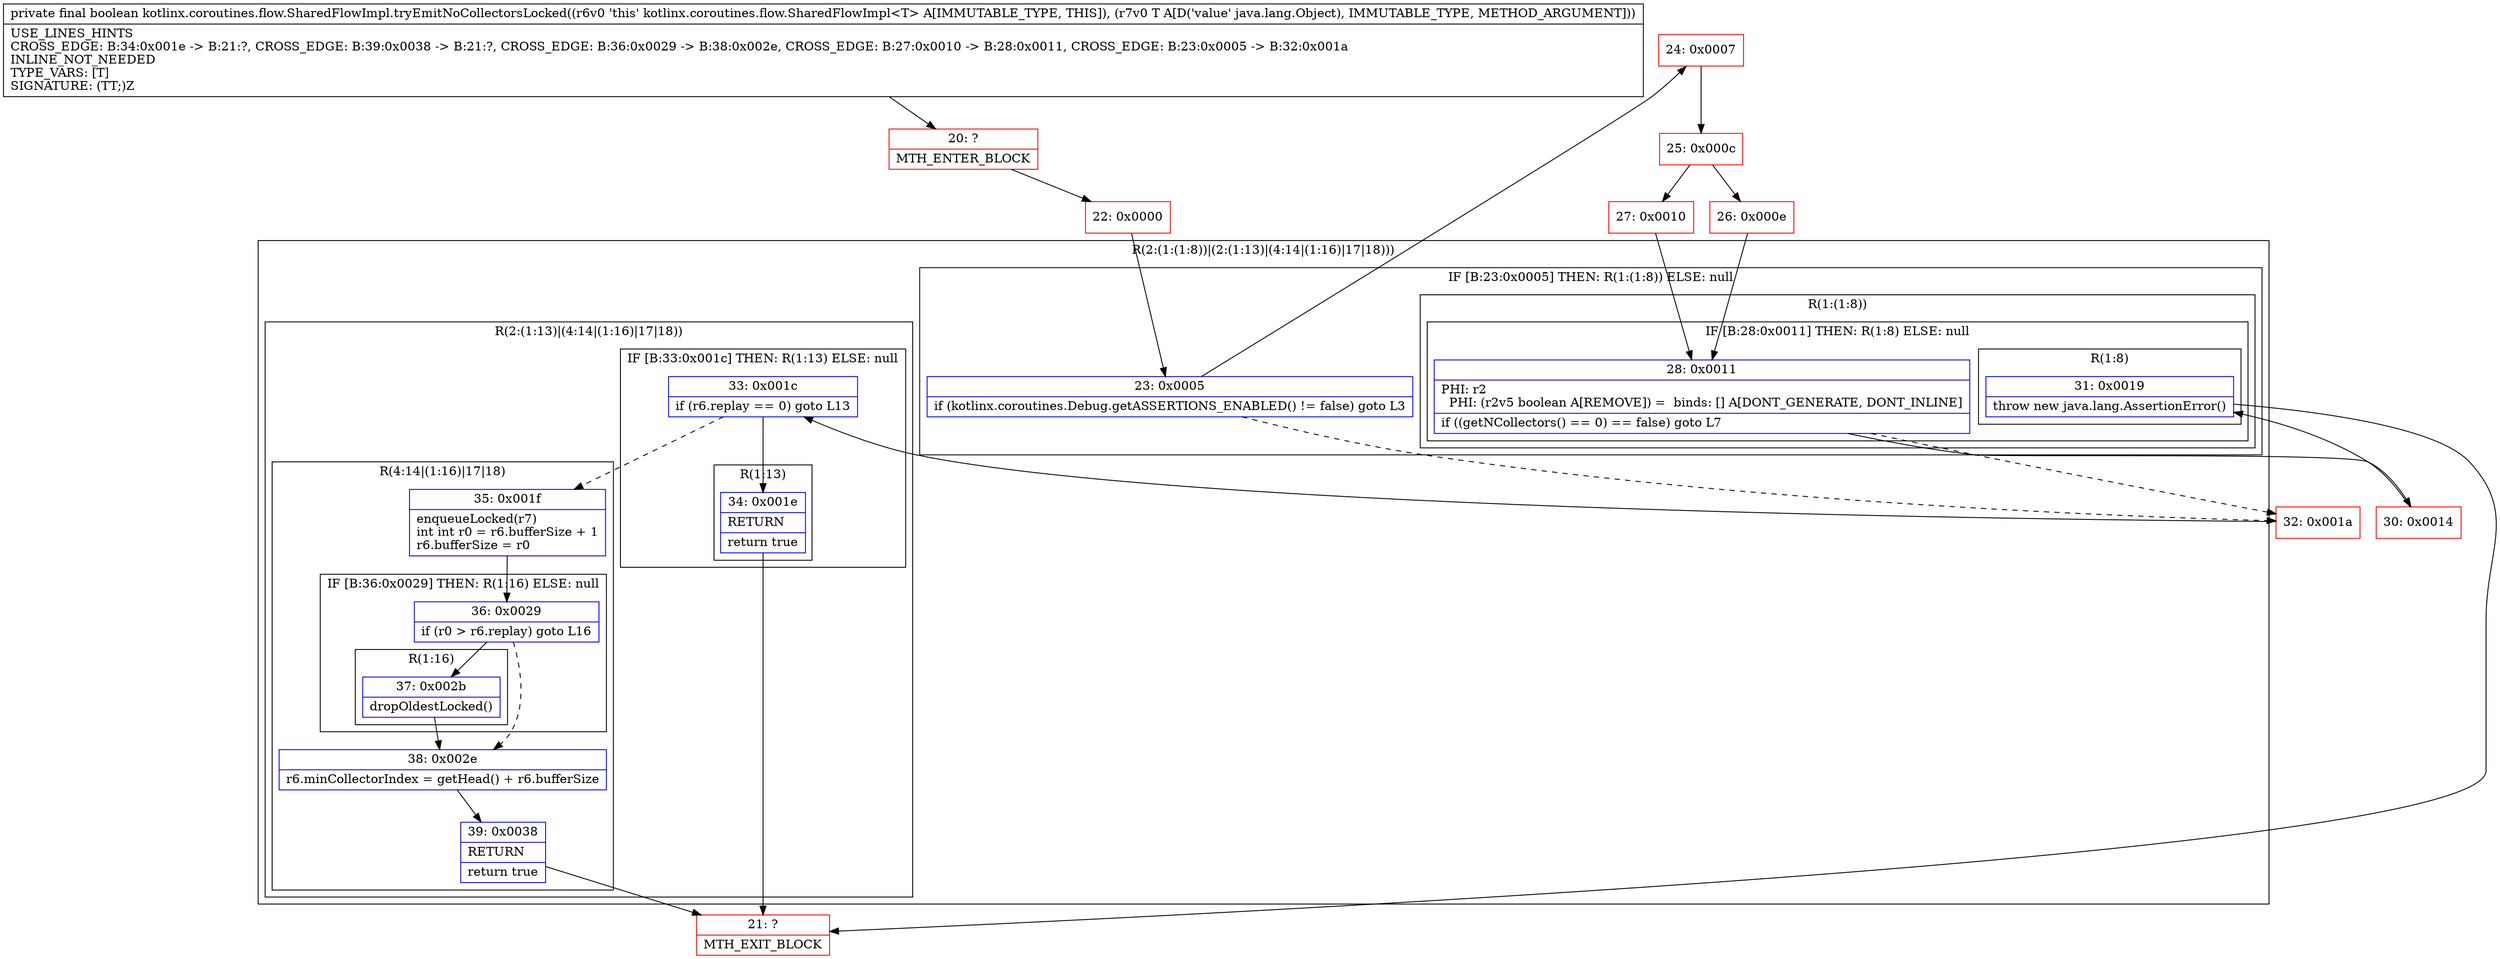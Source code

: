 digraph "CFG forkotlinx.coroutines.flow.SharedFlowImpl.tryEmitNoCollectorsLocked(Ljava\/lang\/Object;)Z" {
subgraph cluster_Region_799130292 {
label = "R(2:(1:(1:8))|(2:(1:13)|(4:14|(1:16)|17|18)))";
node [shape=record,color=blue];
subgraph cluster_IfRegion_938748078 {
label = "IF [B:23:0x0005] THEN: R(1:(1:8)) ELSE: null";
node [shape=record,color=blue];
Node_23 [shape=record,label="{23\:\ 0x0005|if (kotlinx.coroutines.Debug.getASSERTIONS_ENABLED() != false) goto L3\l}"];
subgraph cluster_Region_325378230 {
label = "R(1:(1:8))";
node [shape=record,color=blue];
subgraph cluster_IfRegion_11971687 {
label = "IF [B:28:0x0011] THEN: R(1:8) ELSE: null";
node [shape=record,color=blue];
Node_28 [shape=record,label="{28\:\ 0x0011|PHI: r2 \l  PHI: (r2v5 boolean A[REMOVE]) =  binds: [] A[DONT_GENERATE, DONT_INLINE]\l|if ((getNCollectors() == 0) == false) goto L7\l}"];
subgraph cluster_Region_555969191 {
label = "R(1:8)";
node [shape=record,color=blue];
Node_31 [shape=record,label="{31\:\ 0x0019|throw new java.lang.AssertionError()\l}"];
}
}
}
}
subgraph cluster_Region_931436405 {
label = "R(2:(1:13)|(4:14|(1:16)|17|18))";
node [shape=record,color=blue];
subgraph cluster_IfRegion_64073827 {
label = "IF [B:33:0x001c] THEN: R(1:13) ELSE: null";
node [shape=record,color=blue];
Node_33 [shape=record,label="{33\:\ 0x001c|if (r6.replay == 0) goto L13\l}"];
subgraph cluster_Region_909238762 {
label = "R(1:13)";
node [shape=record,color=blue];
Node_34 [shape=record,label="{34\:\ 0x001e|RETURN\l|return true\l}"];
}
}
subgraph cluster_Region_667677595 {
label = "R(4:14|(1:16)|17|18)";
node [shape=record,color=blue];
Node_35 [shape=record,label="{35\:\ 0x001f|enqueueLocked(r7)\lint int r0 = r6.bufferSize + 1\lr6.bufferSize = r0\l}"];
subgraph cluster_IfRegion_1540762496 {
label = "IF [B:36:0x0029] THEN: R(1:16) ELSE: null";
node [shape=record,color=blue];
Node_36 [shape=record,label="{36\:\ 0x0029|if (r0 \> r6.replay) goto L16\l}"];
subgraph cluster_Region_217961433 {
label = "R(1:16)";
node [shape=record,color=blue];
Node_37 [shape=record,label="{37\:\ 0x002b|dropOldestLocked()\l}"];
}
}
Node_38 [shape=record,label="{38\:\ 0x002e|r6.minCollectorIndex = getHead() + r6.bufferSize\l}"];
Node_39 [shape=record,label="{39\:\ 0x0038|RETURN\l|return true\l}"];
}
}
}
Node_20 [shape=record,color=red,label="{20\:\ ?|MTH_ENTER_BLOCK\l}"];
Node_22 [shape=record,color=red,label="{22\:\ 0x0000}"];
Node_24 [shape=record,color=red,label="{24\:\ 0x0007}"];
Node_25 [shape=record,color=red,label="{25\:\ 0x000c}"];
Node_26 [shape=record,color=red,label="{26\:\ 0x000e}"];
Node_30 [shape=record,color=red,label="{30\:\ 0x0014}"];
Node_21 [shape=record,color=red,label="{21\:\ ?|MTH_EXIT_BLOCK\l}"];
Node_27 [shape=record,color=red,label="{27\:\ 0x0010}"];
Node_32 [shape=record,color=red,label="{32\:\ 0x001a}"];
MethodNode[shape=record,label="{private final boolean kotlinx.coroutines.flow.SharedFlowImpl.tryEmitNoCollectorsLocked((r6v0 'this' kotlinx.coroutines.flow.SharedFlowImpl\<T\> A[IMMUTABLE_TYPE, THIS]), (r7v0 T A[D('value' java.lang.Object), IMMUTABLE_TYPE, METHOD_ARGUMENT]))  | USE_LINES_HINTS\lCROSS_EDGE: B:34:0x001e \-\> B:21:?, CROSS_EDGE: B:39:0x0038 \-\> B:21:?, CROSS_EDGE: B:36:0x0029 \-\> B:38:0x002e, CROSS_EDGE: B:27:0x0010 \-\> B:28:0x0011, CROSS_EDGE: B:23:0x0005 \-\> B:32:0x001a\lINLINE_NOT_NEEDED\lTYPE_VARS: [T]\lSIGNATURE: (TT;)Z\l}"];
MethodNode -> Node_20;Node_23 -> Node_24;
Node_23 -> Node_32[style=dashed];
Node_28 -> Node_30;
Node_28 -> Node_32[style=dashed];
Node_31 -> Node_21;
Node_33 -> Node_34;
Node_33 -> Node_35[style=dashed];
Node_34 -> Node_21;
Node_35 -> Node_36;
Node_36 -> Node_37;
Node_36 -> Node_38[style=dashed];
Node_37 -> Node_38;
Node_38 -> Node_39;
Node_39 -> Node_21;
Node_20 -> Node_22;
Node_22 -> Node_23;
Node_24 -> Node_25;
Node_25 -> Node_26;
Node_25 -> Node_27;
Node_26 -> Node_28;
Node_30 -> Node_31;
Node_27 -> Node_28;
Node_32 -> Node_33;
}

